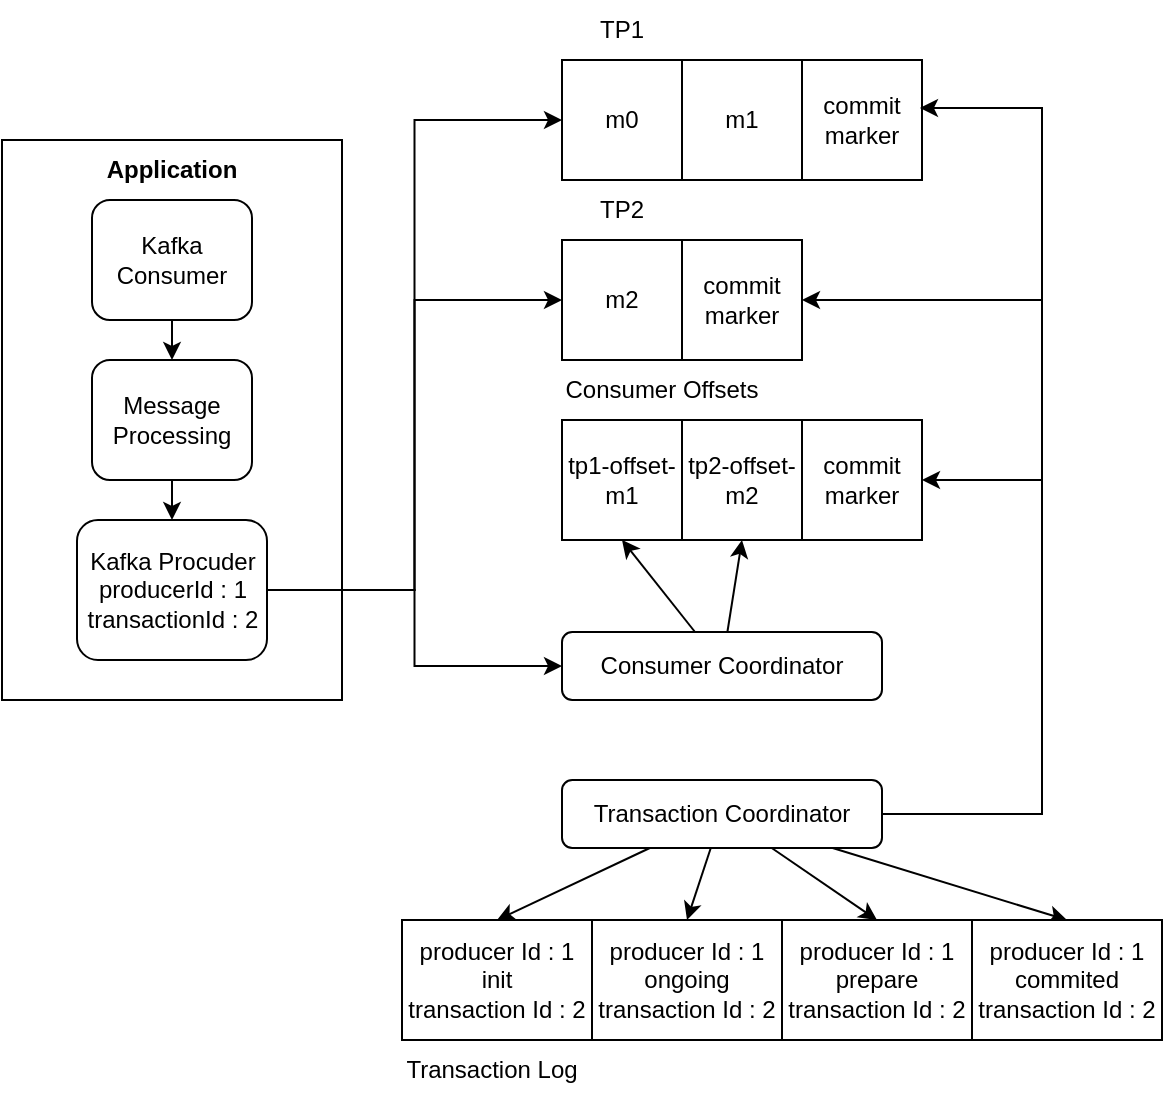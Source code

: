 <mxfile version="23.1.5" type="github">
  <diagram name="페이지-1" id="QFWL-PfNEV1lDPDZixy_">
    <mxGraphModel dx="524" dy="997" grid="1" gridSize="10" guides="1" tooltips="1" connect="1" arrows="1" fold="1" page="1" pageScale="1" pageWidth="1169" pageHeight="827" math="0" shadow="0">
      <root>
        <mxCell id="0" />
        <mxCell id="1" parent="0" />
        <mxCell id="q_94-L3Yn4IHc_pLPKTn-1" value="" style="rounded=0;whiteSpace=wrap;html=1;" vertex="1" parent="1">
          <mxGeometry x="40" y="120" width="170" height="280" as="geometry" />
        </mxCell>
        <mxCell id="q_94-L3Yn4IHc_pLPKTn-2" value="Kafka Consumer" style="rounded=1;whiteSpace=wrap;html=1;" vertex="1" parent="1">
          <mxGeometry x="85" y="150" width="80" height="60" as="geometry" />
        </mxCell>
        <mxCell id="q_94-L3Yn4IHc_pLPKTn-3" value="Message Processing" style="rounded=1;whiteSpace=wrap;html=1;" vertex="1" parent="1">
          <mxGeometry x="85" y="230" width="80" height="60" as="geometry" />
        </mxCell>
        <mxCell id="q_94-L3Yn4IHc_pLPKTn-16" style="edgeStyle=orthogonalEdgeStyle;rounded=0;orthogonalLoop=1;jettySize=auto;html=1;entryX=0;entryY=0.5;entryDx=0;entryDy=0;" edge="1" parent="1" source="q_94-L3Yn4IHc_pLPKTn-4" target="q_94-L3Yn4IHc_pLPKTn-8">
          <mxGeometry relative="1" as="geometry" />
        </mxCell>
        <mxCell id="q_94-L3Yn4IHc_pLPKTn-17" style="edgeStyle=orthogonalEdgeStyle;rounded=0;orthogonalLoop=1;jettySize=auto;html=1;entryX=0;entryY=0.5;entryDx=0;entryDy=0;" edge="1" parent="1" source="q_94-L3Yn4IHc_pLPKTn-4" target="q_94-L3Yn4IHc_pLPKTn-11">
          <mxGeometry relative="1" as="geometry" />
        </mxCell>
        <mxCell id="q_94-L3Yn4IHc_pLPKTn-25" style="edgeStyle=orthogonalEdgeStyle;rounded=0;orthogonalLoop=1;jettySize=auto;html=1;entryX=0;entryY=0.5;entryDx=0;entryDy=0;" edge="1" parent="1" source="q_94-L3Yn4IHc_pLPKTn-4" target="q_94-L3Yn4IHc_pLPKTn-23">
          <mxGeometry relative="1" as="geometry" />
        </mxCell>
        <mxCell id="q_94-L3Yn4IHc_pLPKTn-4" value="Kafka Procuder&lt;br&gt;producerId : 1&lt;br&gt;transactionId : 2" style="rounded=1;whiteSpace=wrap;html=1;" vertex="1" parent="1">
          <mxGeometry x="77.5" y="310" width="95" height="70" as="geometry" />
        </mxCell>
        <mxCell id="q_94-L3Yn4IHc_pLPKTn-5" value="&lt;b&gt;Application&lt;/b&gt;" style="text;html=1;align=center;verticalAlign=middle;whiteSpace=wrap;rounded=0;" vertex="1" parent="1">
          <mxGeometry x="95" y="120" width="60" height="30" as="geometry" />
        </mxCell>
        <mxCell id="q_94-L3Yn4IHc_pLPKTn-6" value="" style="endArrow=classic;html=1;rounded=0;exitX=0.5;exitY=1;exitDx=0;exitDy=0;entryX=0.5;entryY=0;entryDx=0;entryDy=0;" edge="1" parent="1" source="q_94-L3Yn4IHc_pLPKTn-2" target="q_94-L3Yn4IHc_pLPKTn-3">
          <mxGeometry width="50" height="50" relative="1" as="geometry">
            <mxPoint x="30" y="420" as="sourcePoint" />
            <mxPoint x="80" y="370" as="targetPoint" />
          </mxGeometry>
        </mxCell>
        <mxCell id="q_94-L3Yn4IHc_pLPKTn-7" value="" style="endArrow=classic;html=1;rounded=0;entryX=0.5;entryY=0;entryDx=0;entryDy=0;exitX=0.5;exitY=1;exitDx=0;exitDy=0;" edge="1" parent="1" source="q_94-L3Yn4IHc_pLPKTn-3" target="q_94-L3Yn4IHc_pLPKTn-4">
          <mxGeometry width="50" height="50" relative="1" as="geometry">
            <mxPoint x="30" y="420" as="sourcePoint" />
            <mxPoint x="80" y="370" as="targetPoint" />
          </mxGeometry>
        </mxCell>
        <mxCell id="q_94-L3Yn4IHc_pLPKTn-8" value="m0" style="rounded=0;whiteSpace=wrap;html=1;" vertex="1" parent="1">
          <mxGeometry x="320" y="80" width="60" height="60" as="geometry" />
        </mxCell>
        <mxCell id="q_94-L3Yn4IHc_pLPKTn-9" value="m1" style="rounded=0;whiteSpace=wrap;html=1;" vertex="1" parent="1">
          <mxGeometry x="380" y="80" width="60" height="60" as="geometry" />
        </mxCell>
        <mxCell id="q_94-L3Yn4IHc_pLPKTn-10" value="commit marker" style="rounded=0;whiteSpace=wrap;html=1;" vertex="1" parent="1">
          <mxGeometry x="440" y="80" width="60" height="60" as="geometry" />
        </mxCell>
        <mxCell id="q_94-L3Yn4IHc_pLPKTn-11" value="m2" style="rounded=0;whiteSpace=wrap;html=1;" vertex="1" parent="1">
          <mxGeometry x="320" y="170" width="60" height="60" as="geometry" />
        </mxCell>
        <mxCell id="q_94-L3Yn4IHc_pLPKTn-14" value="TP1" style="text;html=1;align=center;verticalAlign=middle;whiteSpace=wrap;rounded=0;" vertex="1" parent="1">
          <mxGeometry x="320" y="50" width="60" height="30" as="geometry" />
        </mxCell>
        <mxCell id="q_94-L3Yn4IHc_pLPKTn-15" value="TP2" style="text;html=1;align=center;verticalAlign=middle;whiteSpace=wrap;rounded=0;" vertex="1" parent="1">
          <mxGeometry x="320" y="140" width="60" height="30" as="geometry" />
        </mxCell>
        <mxCell id="q_94-L3Yn4IHc_pLPKTn-18" value="tp1-offset-m1" style="rounded=0;whiteSpace=wrap;html=1;" vertex="1" parent="1">
          <mxGeometry x="320" y="260" width="60" height="60" as="geometry" />
        </mxCell>
        <mxCell id="q_94-L3Yn4IHc_pLPKTn-19" value="tp2-offset-m2" style="rounded=0;whiteSpace=wrap;html=1;" vertex="1" parent="1">
          <mxGeometry x="380" y="260" width="60" height="60" as="geometry" />
        </mxCell>
        <mxCell id="q_94-L3Yn4IHc_pLPKTn-20" value="commit marker" style="rounded=0;whiteSpace=wrap;html=1;" vertex="1" parent="1">
          <mxGeometry x="440" y="260" width="60" height="60" as="geometry" />
        </mxCell>
        <mxCell id="q_94-L3Yn4IHc_pLPKTn-21" value="Consumer Offsets" style="text;html=1;align=center;verticalAlign=middle;whiteSpace=wrap;rounded=0;" vertex="1" parent="1">
          <mxGeometry x="320" y="230" width="100" height="30" as="geometry" />
        </mxCell>
        <mxCell id="q_94-L3Yn4IHc_pLPKTn-22" value="commit marker" style="rounded=0;whiteSpace=wrap;html=1;" vertex="1" parent="1">
          <mxGeometry x="380" y="170" width="60" height="60" as="geometry" />
        </mxCell>
        <mxCell id="q_94-L3Yn4IHc_pLPKTn-26" style="rounded=0;orthogonalLoop=1;jettySize=auto;html=1;entryX=0.5;entryY=1;entryDx=0;entryDy=0;" edge="1" parent="1" source="q_94-L3Yn4IHc_pLPKTn-23" target="q_94-L3Yn4IHc_pLPKTn-18">
          <mxGeometry relative="1" as="geometry" />
        </mxCell>
        <mxCell id="q_94-L3Yn4IHc_pLPKTn-27" style="rounded=0;orthogonalLoop=1;jettySize=auto;html=1;entryX=0.5;entryY=1;entryDx=0;entryDy=0;" edge="1" parent="1" source="q_94-L3Yn4IHc_pLPKTn-23" target="q_94-L3Yn4IHc_pLPKTn-19">
          <mxGeometry relative="1" as="geometry" />
        </mxCell>
        <mxCell id="q_94-L3Yn4IHc_pLPKTn-23" value="Consumer Coordinator" style="rounded=1;whiteSpace=wrap;html=1;" vertex="1" parent="1">
          <mxGeometry x="320" y="366" width="160" height="34" as="geometry" />
        </mxCell>
        <mxCell id="q_94-L3Yn4IHc_pLPKTn-37" style="rounded=0;orthogonalLoop=1;jettySize=auto;html=1;entryX=0.5;entryY=0;entryDx=0;entryDy=0;" edge="1" parent="1" source="q_94-L3Yn4IHc_pLPKTn-28" target="q_94-L3Yn4IHc_pLPKTn-29">
          <mxGeometry relative="1" as="geometry" />
        </mxCell>
        <mxCell id="q_94-L3Yn4IHc_pLPKTn-38" style="rounded=0;orthogonalLoop=1;jettySize=auto;html=1;entryX=0.5;entryY=0;entryDx=0;entryDy=0;" edge="1" parent="1" source="q_94-L3Yn4IHc_pLPKTn-28" target="q_94-L3Yn4IHc_pLPKTn-34">
          <mxGeometry relative="1" as="geometry" />
        </mxCell>
        <mxCell id="q_94-L3Yn4IHc_pLPKTn-39" style="rounded=0;orthogonalLoop=1;jettySize=auto;html=1;entryX=0.5;entryY=0;entryDx=0;entryDy=0;" edge="1" parent="1" source="q_94-L3Yn4IHc_pLPKTn-28" target="q_94-L3Yn4IHc_pLPKTn-35">
          <mxGeometry relative="1" as="geometry" />
        </mxCell>
        <mxCell id="q_94-L3Yn4IHc_pLPKTn-40" style="rounded=0;orthogonalLoop=1;jettySize=auto;html=1;entryX=0.5;entryY=0;entryDx=0;entryDy=0;" edge="1" parent="1" source="q_94-L3Yn4IHc_pLPKTn-28" target="q_94-L3Yn4IHc_pLPKTn-36">
          <mxGeometry relative="1" as="geometry" />
        </mxCell>
        <mxCell id="q_94-L3Yn4IHc_pLPKTn-42" style="edgeStyle=orthogonalEdgeStyle;rounded=0;orthogonalLoop=1;jettySize=auto;html=1;entryX=1;entryY=0.5;entryDx=0;entryDy=0;" edge="1" parent="1" source="q_94-L3Yn4IHc_pLPKTn-28" target="q_94-L3Yn4IHc_pLPKTn-22">
          <mxGeometry relative="1" as="geometry">
            <Array as="points">
              <mxPoint x="560" y="457" />
              <mxPoint x="560" y="200" />
            </Array>
          </mxGeometry>
        </mxCell>
        <mxCell id="q_94-L3Yn4IHc_pLPKTn-43" style="edgeStyle=orthogonalEdgeStyle;rounded=0;orthogonalLoop=1;jettySize=auto;html=1;entryX=1;entryY=0.5;entryDx=0;entryDy=0;" edge="1" parent="1" source="q_94-L3Yn4IHc_pLPKTn-28" target="q_94-L3Yn4IHc_pLPKTn-20">
          <mxGeometry relative="1" as="geometry">
            <Array as="points">
              <mxPoint x="560" y="457" />
              <mxPoint x="560" y="290" />
            </Array>
          </mxGeometry>
        </mxCell>
        <mxCell id="q_94-L3Yn4IHc_pLPKTn-28" value="Transaction Coordinator" style="rounded=1;whiteSpace=wrap;html=1;" vertex="1" parent="1">
          <mxGeometry x="320" y="440" width="160" height="34" as="geometry" />
        </mxCell>
        <mxCell id="q_94-L3Yn4IHc_pLPKTn-29" value="producer Id : 1&lt;br&gt;init&lt;br&gt;transaction Id : 2" style="rounded=0;whiteSpace=wrap;html=1;" vertex="1" parent="1">
          <mxGeometry x="240" y="510" width="95" height="60" as="geometry" />
        </mxCell>
        <mxCell id="q_94-L3Yn4IHc_pLPKTn-32" value="Transaction Log" style="text;html=1;align=center;verticalAlign=middle;whiteSpace=wrap;rounded=0;" vertex="1" parent="1">
          <mxGeometry x="240" y="570" width="90" height="30" as="geometry" />
        </mxCell>
        <mxCell id="q_94-L3Yn4IHc_pLPKTn-34" value="producer Id : 1&lt;br&gt;ongoing&lt;br&gt;transaction Id : 2" style="rounded=0;whiteSpace=wrap;html=1;" vertex="1" parent="1">
          <mxGeometry x="335" y="510" width="95" height="60" as="geometry" />
        </mxCell>
        <mxCell id="q_94-L3Yn4IHc_pLPKTn-35" value="producer Id : 1&lt;br&gt;prepare&lt;br&gt;transaction Id : 2" style="rounded=0;whiteSpace=wrap;html=1;" vertex="1" parent="1">
          <mxGeometry x="430" y="510" width="95" height="60" as="geometry" />
        </mxCell>
        <mxCell id="q_94-L3Yn4IHc_pLPKTn-36" value="producer Id : 1&lt;br&gt;commited&lt;br&gt;transaction Id : 2" style="rounded=0;whiteSpace=wrap;html=1;" vertex="1" parent="1">
          <mxGeometry x="525" y="510" width="95" height="60" as="geometry" />
        </mxCell>
        <mxCell id="q_94-L3Yn4IHc_pLPKTn-41" style="edgeStyle=orthogonalEdgeStyle;rounded=0;orthogonalLoop=1;jettySize=auto;html=1;entryX=0.983;entryY=0.4;entryDx=0;entryDy=0;entryPerimeter=0;" edge="1" parent="1" source="q_94-L3Yn4IHc_pLPKTn-28" target="q_94-L3Yn4IHc_pLPKTn-10">
          <mxGeometry relative="1" as="geometry">
            <Array as="points">
              <mxPoint x="560" y="457" />
              <mxPoint x="560" y="104" />
            </Array>
          </mxGeometry>
        </mxCell>
      </root>
    </mxGraphModel>
  </diagram>
</mxfile>
